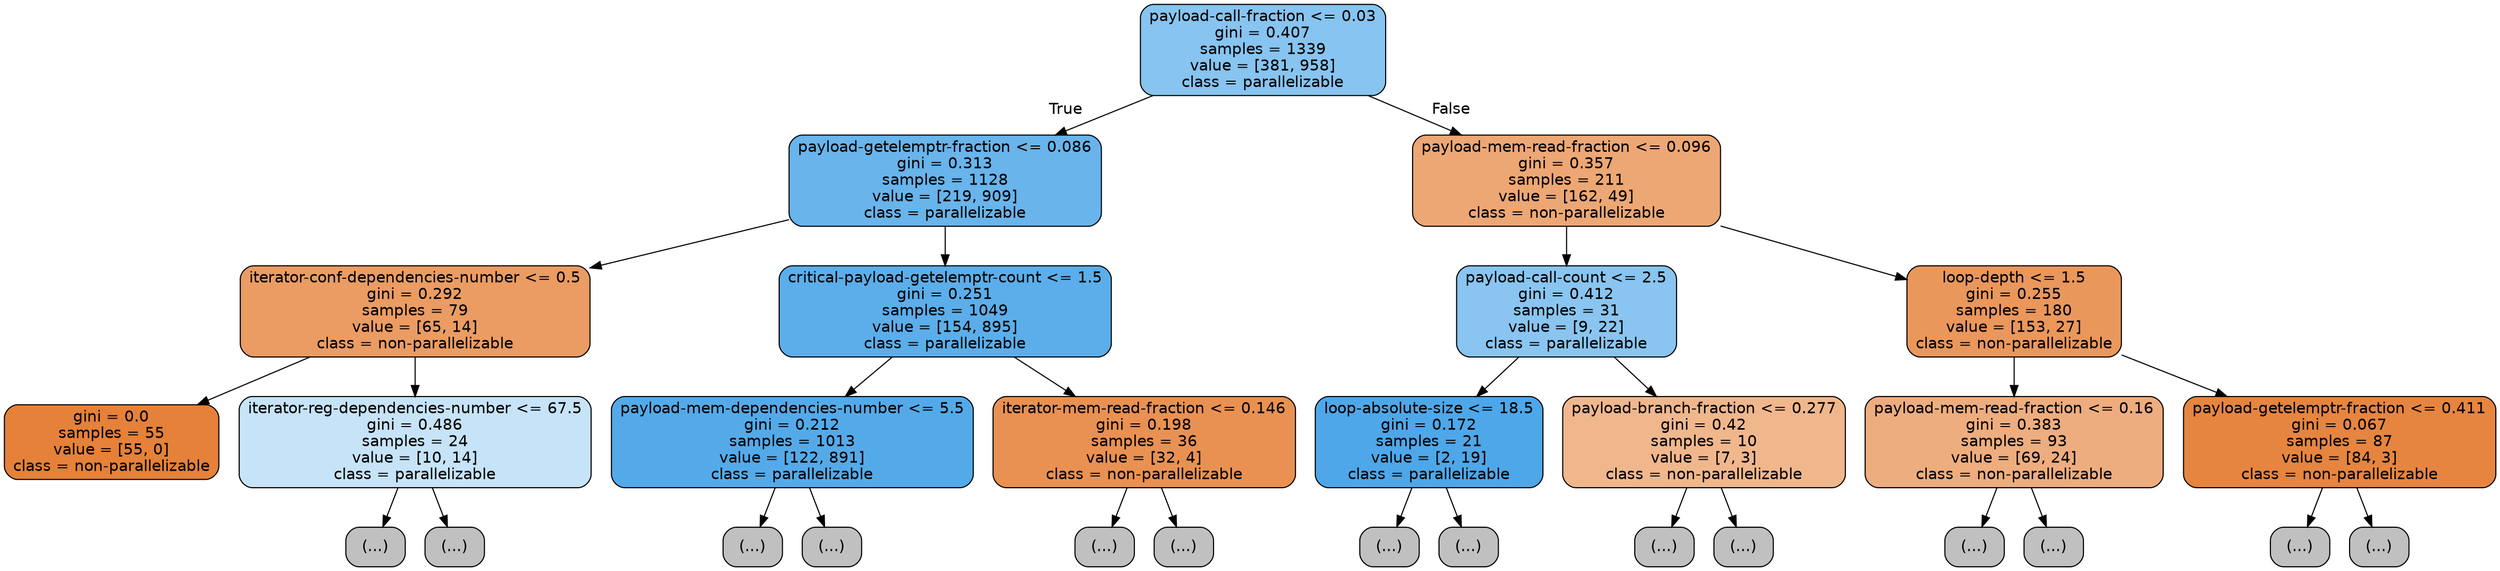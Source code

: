 digraph Tree {
node [shape=box, style="filled, rounded", color="black", fontname=helvetica] ;
edge [fontname=helvetica] ;
0 [label="payload-call-fraction <= 0.03\ngini = 0.407\nsamples = 1339\nvalue = [381, 958]\nclass = parallelizable", fillcolor="#399de59a"] ;
1 [label="payload-getelemptr-fraction <= 0.086\ngini = 0.313\nsamples = 1128\nvalue = [219, 909]\nclass = parallelizable", fillcolor="#399de5c2"] ;
0 -> 1 [labeldistance=2.5, labelangle=45, headlabel="True"] ;
2 [label="iterator-conf-dependencies-number <= 0.5\ngini = 0.292\nsamples = 79\nvalue = [65, 14]\nclass = non-parallelizable", fillcolor="#e58139c8"] ;
1 -> 2 ;
3 [label="gini = 0.0\nsamples = 55\nvalue = [55, 0]\nclass = non-parallelizable", fillcolor="#e58139ff"] ;
2 -> 3 ;
4 [label="iterator-reg-dependencies-number <= 67.5\ngini = 0.486\nsamples = 24\nvalue = [10, 14]\nclass = parallelizable", fillcolor="#399de549"] ;
2 -> 4 ;
5 [label="(...)", fillcolor="#C0C0C0"] ;
4 -> 5 ;
16 [label="(...)", fillcolor="#C0C0C0"] ;
4 -> 16 ;
19 [label="critical-payload-getelemptr-count <= 1.5\ngini = 0.251\nsamples = 1049\nvalue = [154, 895]\nclass = parallelizable", fillcolor="#399de5d3"] ;
1 -> 19 ;
20 [label="payload-mem-dependencies-number <= 5.5\ngini = 0.212\nsamples = 1013\nvalue = [122, 891]\nclass = parallelizable", fillcolor="#399de5dc"] ;
19 -> 20 ;
21 [label="(...)", fillcolor="#C0C0C0"] ;
20 -> 21 ;
138 [label="(...)", fillcolor="#C0C0C0"] ;
20 -> 138 ;
205 [label="iterator-mem-read-fraction <= 0.146\ngini = 0.198\nsamples = 36\nvalue = [32, 4]\nclass = non-parallelizable", fillcolor="#e58139df"] ;
19 -> 205 ;
206 [label="(...)", fillcolor="#C0C0C0"] ;
205 -> 206 ;
211 [label="(...)", fillcolor="#C0C0C0"] ;
205 -> 211 ;
214 [label="payload-mem-read-fraction <= 0.096\ngini = 0.357\nsamples = 211\nvalue = [162, 49]\nclass = non-parallelizable", fillcolor="#e58139b2"] ;
0 -> 214 [labeldistance=2.5, labelangle=-45, headlabel="False"] ;
215 [label="payload-call-count <= 2.5\ngini = 0.412\nsamples = 31\nvalue = [9, 22]\nclass = parallelizable", fillcolor="#399de597"] ;
214 -> 215 ;
216 [label="loop-absolute-size <= 18.5\ngini = 0.172\nsamples = 21\nvalue = [2, 19]\nclass = parallelizable", fillcolor="#399de5e4"] ;
215 -> 216 ;
217 [label="(...)", fillcolor="#C0C0C0"] ;
216 -> 217 ;
218 [label="(...)", fillcolor="#C0C0C0"] ;
216 -> 218 ;
219 [label="payload-branch-fraction <= 0.277\ngini = 0.42\nsamples = 10\nvalue = [7, 3]\nclass = non-parallelizable", fillcolor="#e5813992"] ;
215 -> 219 ;
220 [label="(...)", fillcolor="#C0C0C0"] ;
219 -> 220 ;
221 [label="(...)", fillcolor="#C0C0C0"] ;
219 -> 221 ;
222 [label="loop-depth <= 1.5\ngini = 0.255\nsamples = 180\nvalue = [153, 27]\nclass = non-parallelizable", fillcolor="#e58139d2"] ;
214 -> 222 ;
223 [label="payload-mem-read-fraction <= 0.16\ngini = 0.383\nsamples = 93\nvalue = [69, 24]\nclass = non-parallelizable", fillcolor="#e58139a6"] ;
222 -> 223 ;
224 [label="(...)", fillcolor="#C0C0C0"] ;
223 -> 224 ;
229 [label="(...)", fillcolor="#C0C0C0"] ;
223 -> 229 ;
248 [label="payload-getelemptr-fraction <= 0.411\ngini = 0.067\nsamples = 87\nvalue = [84, 3]\nclass = non-parallelizable", fillcolor="#e58139f6"] ;
222 -> 248 ;
249 [label="(...)", fillcolor="#C0C0C0"] ;
248 -> 249 ;
254 [label="(...)", fillcolor="#C0C0C0"] ;
248 -> 254 ;
}
